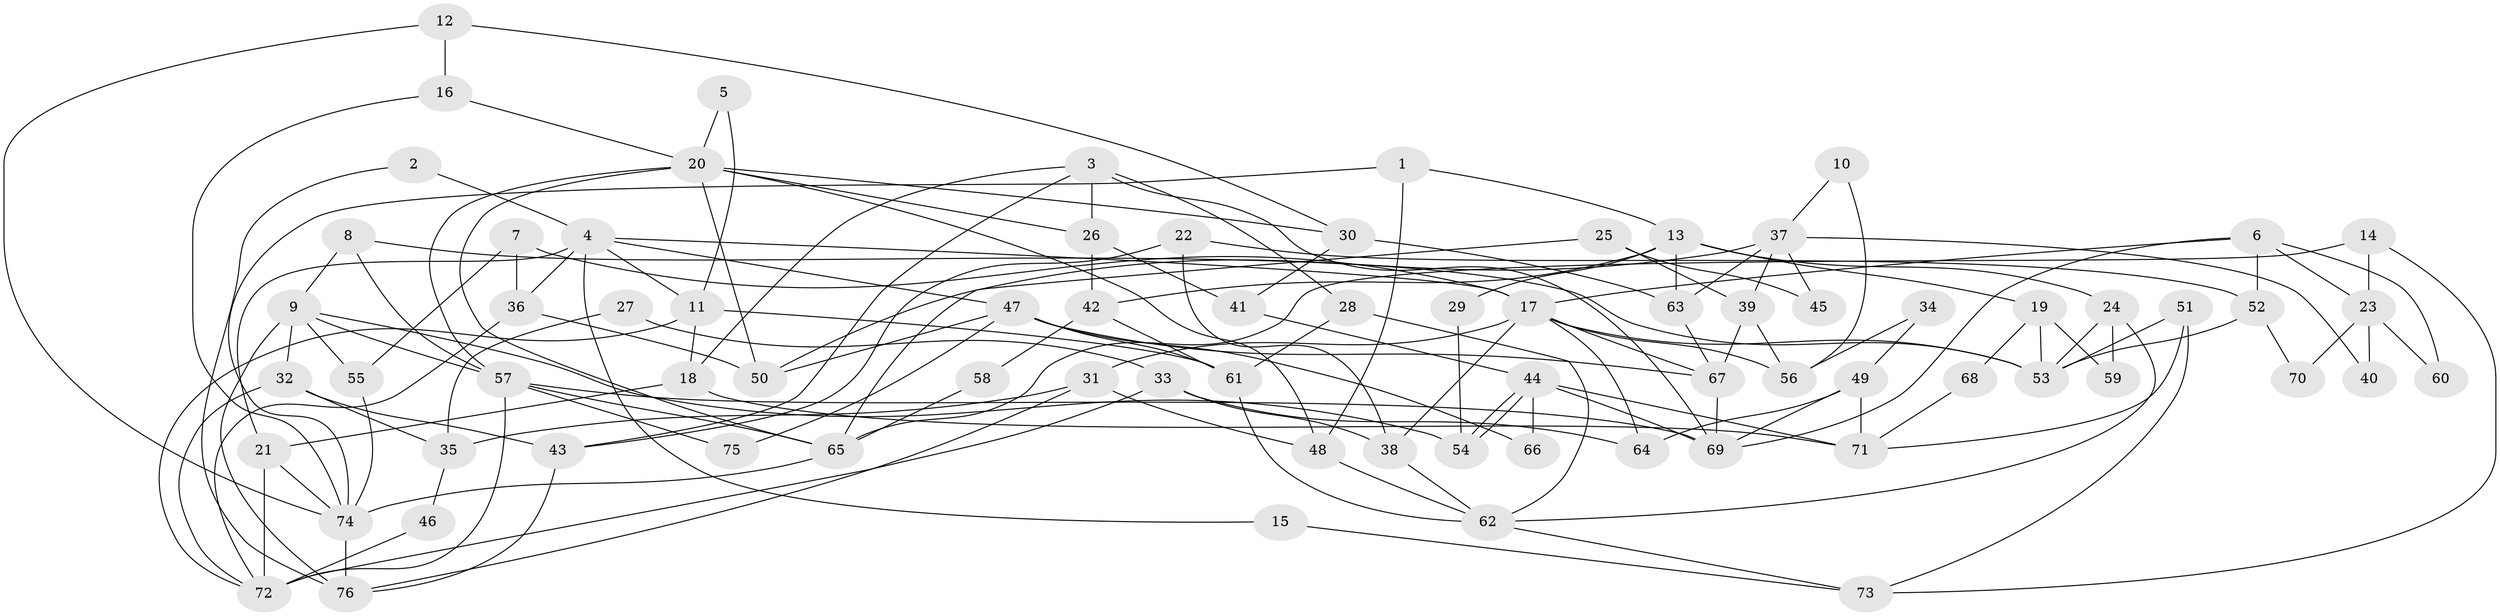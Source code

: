 // Generated by graph-tools (version 1.1) at 2025/50/03/09/25 04:50:25]
// undirected, 76 vertices, 152 edges
graph export_dot {
graph [start="1"]
  node [color=gray90,style=filled];
  1;
  2;
  3;
  4;
  5;
  6;
  7;
  8;
  9;
  10;
  11;
  12;
  13;
  14;
  15;
  16;
  17;
  18;
  19;
  20;
  21;
  22;
  23;
  24;
  25;
  26;
  27;
  28;
  29;
  30;
  31;
  32;
  33;
  34;
  35;
  36;
  37;
  38;
  39;
  40;
  41;
  42;
  43;
  44;
  45;
  46;
  47;
  48;
  49;
  50;
  51;
  52;
  53;
  54;
  55;
  56;
  57;
  58;
  59;
  60;
  61;
  62;
  63;
  64;
  65;
  66;
  67;
  68;
  69;
  70;
  71;
  72;
  73;
  74;
  75;
  76;
  1 -- 74;
  1 -- 48;
  1 -- 13;
  2 -- 4;
  2 -- 76;
  3 -- 69;
  3 -- 43;
  3 -- 18;
  3 -- 26;
  3 -- 28;
  4 -- 11;
  4 -- 21;
  4 -- 15;
  4 -- 17;
  4 -- 36;
  4 -- 47;
  5 -- 11;
  5 -- 20;
  6 -- 17;
  6 -- 69;
  6 -- 23;
  6 -- 52;
  6 -- 60;
  7 -- 55;
  7 -- 36;
  7 -- 17;
  8 -- 53;
  8 -- 57;
  8 -- 9;
  9 -- 57;
  9 -- 32;
  9 -- 54;
  9 -- 55;
  9 -- 76;
  10 -- 37;
  10 -- 56;
  11 -- 72;
  11 -- 61;
  11 -- 18;
  12 -- 74;
  12 -- 30;
  12 -- 16;
  13 -- 42;
  13 -- 19;
  13 -- 24;
  13 -- 29;
  13 -- 63;
  14 -- 73;
  14 -- 65;
  14 -- 23;
  15 -- 73;
  16 -- 20;
  16 -- 74;
  17 -- 31;
  17 -- 38;
  17 -- 53;
  17 -- 56;
  17 -- 64;
  17 -- 67;
  18 -- 21;
  18 -- 71;
  19 -- 53;
  19 -- 59;
  19 -- 68;
  20 -- 26;
  20 -- 57;
  20 -- 30;
  20 -- 48;
  20 -- 50;
  20 -- 65;
  21 -- 74;
  21 -- 72;
  22 -- 38;
  22 -- 52;
  22 -- 43;
  23 -- 40;
  23 -- 60;
  23 -- 70;
  24 -- 62;
  24 -- 53;
  24 -- 59;
  25 -- 65;
  25 -- 39;
  25 -- 45;
  26 -- 41;
  26 -- 42;
  27 -- 35;
  27 -- 33;
  28 -- 61;
  28 -- 62;
  29 -- 54;
  30 -- 63;
  30 -- 41;
  31 -- 76;
  31 -- 35;
  31 -- 48;
  32 -- 72;
  32 -- 35;
  32 -- 43;
  33 -- 72;
  33 -- 38;
  33 -- 64;
  34 -- 56;
  34 -- 49;
  35 -- 46;
  36 -- 50;
  36 -- 72;
  37 -- 50;
  37 -- 63;
  37 -- 39;
  37 -- 40;
  37 -- 45;
  38 -- 62;
  39 -- 67;
  39 -- 56;
  41 -- 44;
  42 -- 61;
  42 -- 58;
  43 -- 76;
  44 -- 54;
  44 -- 54;
  44 -- 71;
  44 -- 66;
  44 -- 69;
  46 -- 72;
  47 -- 67;
  47 -- 50;
  47 -- 61;
  47 -- 66;
  47 -- 75;
  48 -- 62;
  49 -- 64;
  49 -- 69;
  49 -- 71;
  51 -- 53;
  51 -- 71;
  51 -- 73;
  52 -- 53;
  52 -- 70;
  55 -- 74;
  57 -- 65;
  57 -- 72;
  57 -- 69;
  57 -- 75;
  58 -- 65;
  61 -- 62;
  62 -- 73;
  63 -- 67;
  65 -- 74;
  67 -- 69;
  68 -- 71;
  74 -- 76;
}
